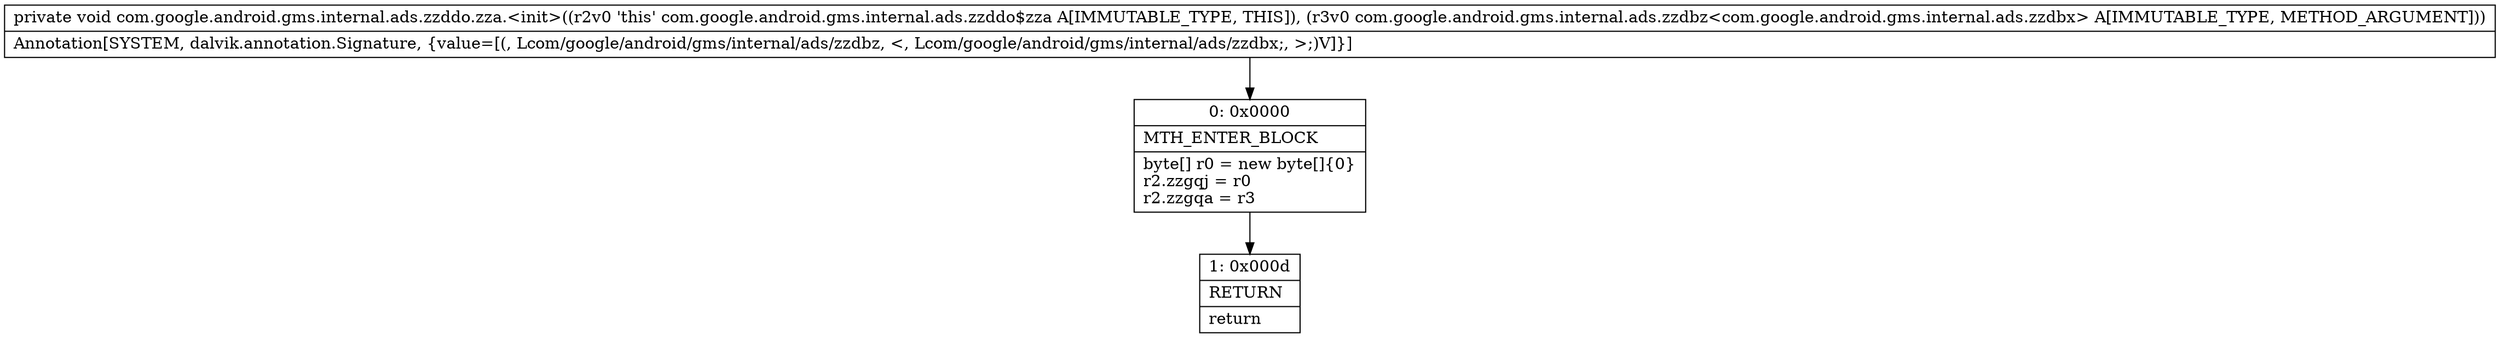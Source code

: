 digraph "CFG forcom.google.android.gms.internal.ads.zzddo.zza.\<init\>(Lcom\/google\/android\/gms\/internal\/ads\/zzdbz;)V" {
Node_0 [shape=record,label="{0\:\ 0x0000|MTH_ENTER_BLOCK\l|byte[] r0 = new byte[]\{0\}\lr2.zzgqj = r0\lr2.zzgqa = r3\l}"];
Node_1 [shape=record,label="{1\:\ 0x000d|RETURN\l|return\l}"];
MethodNode[shape=record,label="{private void com.google.android.gms.internal.ads.zzddo.zza.\<init\>((r2v0 'this' com.google.android.gms.internal.ads.zzddo$zza A[IMMUTABLE_TYPE, THIS]), (r3v0 com.google.android.gms.internal.ads.zzdbz\<com.google.android.gms.internal.ads.zzdbx\> A[IMMUTABLE_TYPE, METHOD_ARGUMENT]))  | Annotation[SYSTEM, dalvik.annotation.Signature, \{value=[(, Lcom\/google\/android\/gms\/internal\/ads\/zzdbz, \<, Lcom\/google\/android\/gms\/internal\/ads\/zzdbx;, \>;)V]\}]\l}"];
MethodNode -> Node_0;
Node_0 -> Node_1;
}

